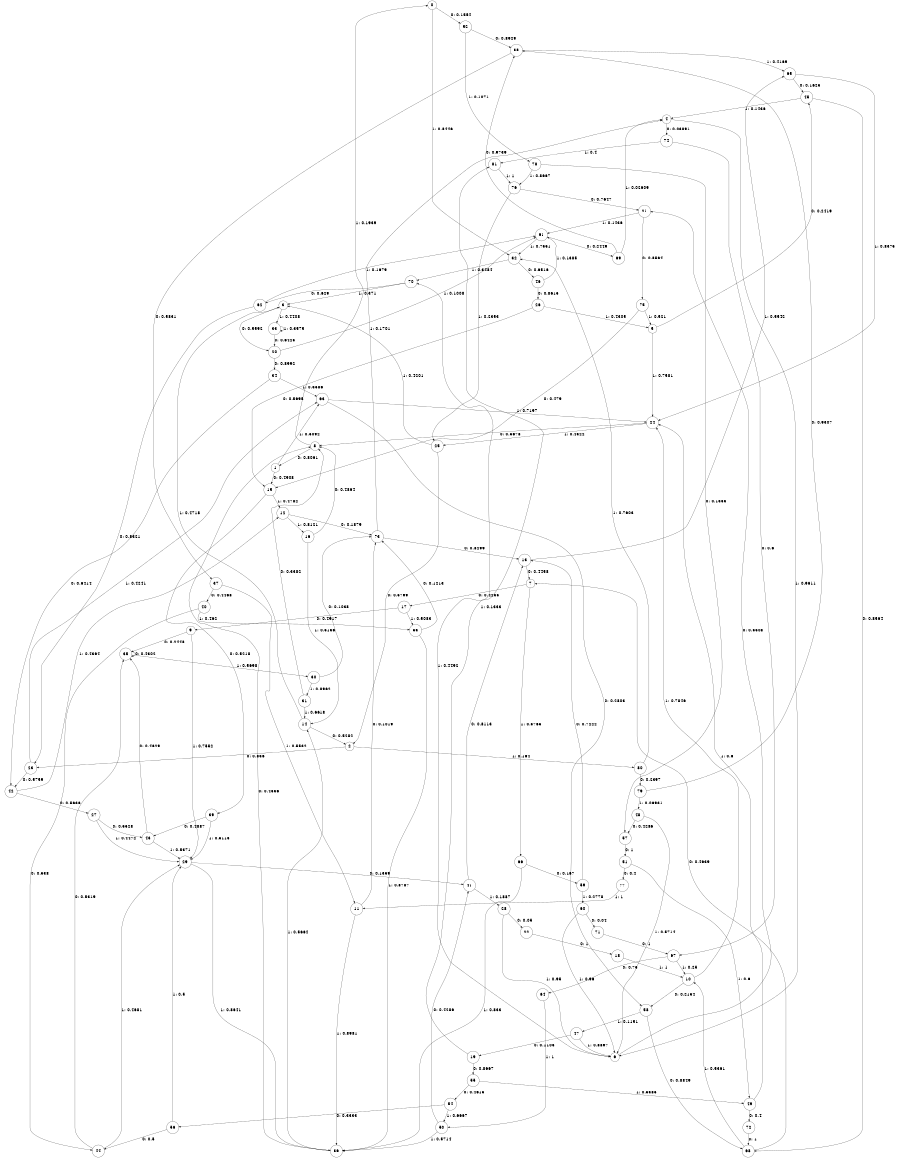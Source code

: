 digraph "ch10faceL10" {
size = "6,8.5";
ratio = "fill";
node [shape = circle];
node [fontsize = 24];
edge [fontsize = 24];
0 -> 52 [label = "0: 0.1554   "];
0 -> 32 [label = "1: 0.8446   "];
1 -> 15 [label = "0: 0.4908   "];
1 -> 63 [label = "1: 0.5092   "];
2 -> 23 [label = "0: 0.836    "];
2 -> 80 [label = "1: 0.164    "];
3 -> 20 [label = "0: 0.5592   "];
3 -> 33 [label = "1: 0.4408   "];
4 -> 74 [label = "0: 0.03891  "];
4 -> 6 [label = "1: 0.9611   "];
5 -> 45 [label = "0: 0.2419   "];
5 -> 24 [label = "1: 0.7581   "];
6 -> 21 [label = "0: 0.5508   "];
6 -> 70 [label = "1: 0.4492   "];
7 -> 17 [label = "0: 0.4235   "];
7 -> 66 [label = "1: 0.5765   "];
8 -> 1 [label = "0: 0.8061   "];
8 -> 0 [label = "1: 0.1939   "];
9 -> 35 [label = "0: 0.2448   "];
9 -> 29 [label = "1: 0.7552   "];
10 -> 58 [label = "0: 0.2154   "];
10 -> 24 [label = "1: 0.7846   "];
11 -> 73 [label = "0: 0.1019   "];
11 -> 36 [label = "1: 0.8981   "];
12 -> 73 [label = "0: 0.1879   "];
12 -> 16 [label = "1: 0.8121   "];
13 -> 7 [label = "0: 0.4458   "];
13 -> 65 [label = "1: 0.5542   "];
14 -> 2 [label = "0: 0.5282   "];
14 -> 3 [label = "1: 0.4718   "];
15 -> 39 [label = "0: 0.5218   "];
15 -> 12 [label = "1: 0.4782   "];
16 -> 8 [label = "0: 0.4864   "];
16 -> 14 [label = "1: 0.5136   "];
17 -> 9 [label = "0: 0.4917   "];
17 -> 53 [label = "1: 0.5083   "];
18 -> 10 [label = "1: 1        "];
19 -> 55 [label = "0: 0.8667   "];
19 -> 81 [label = "1: 0.1333   "];
20 -> 34 [label = "0: 0.8992   "];
20 -> 61 [label = "1: 0.1008   "];
21 -> 75 [label = "0: 0.8564   "];
21 -> 61 [label = "1: 0.1436   "];
22 -> 18 [label = "0: 1        "];
23 -> 42 [label = "0: 0.5759   "];
23 -> 63 [label = "1: 0.4241   "];
24 -> 8 [label = "0: 0.5678   "];
24 -> 25 [label = "1: 0.4322   "];
25 -> 2 [label = "0: 0.5799   "];
25 -> 3 [label = "1: 0.4201   "];
26 -> 15 [label = "0: 0.5695   "];
26 -> 5 [label = "1: 0.4305   "];
27 -> 43 [label = "0: 0.5528   "];
27 -> 29 [label = "1: 0.4472   "];
28 -> 22 [label = "0: 0.05     "];
28 -> 6 [label = "1: 0.95     "];
29 -> 41 [label = "0: 0.1359   "];
29 -> 36 [label = "1: 0.8641   "];
30 -> 73 [label = "0: 0.1038   "];
30 -> 31 [label = "1: 0.8962   "];
31 -> 8 [label = "0: 0.3382   "];
31 -> 14 [label = "1: 0.6618   "];
32 -> 46 [label = "0: 0.6516   "];
32 -> 70 [label = "1: 0.3484   "];
33 -> 20 [label = "0: 0.6425   "];
33 -> 33 [label = "1: 0.3575   "];
34 -> 42 [label = "0: 0.6414   "];
34 -> 63 [label = "1: 0.3586   "];
35 -> 35 [label = "0: 0.4302   "];
35 -> 30 [label = "1: 0.5698   "];
36 -> 8 [label = "0: 0.4336   "];
36 -> 14 [label = "1: 0.5664   "];
37 -> 40 [label = "0: 0.4468   "];
37 -> 11 [label = "1: 0.5532   "];
38 -> 37 [label = "0: 0.5831   "];
38 -> 65 [label = "1: 0.4169   "];
39 -> 43 [label = "0: 0.4887   "];
39 -> 29 [label = "1: 0.5113   "];
40 -> 44 [label = "0: 0.538    "];
40 -> 53 [label = "1: 0.462    "];
41 -> 13 [label = "0: 0.8113   "];
41 -> 28 [label = "1: 0.1887   "];
42 -> 27 [label = "0: 0.5636   "];
42 -> 12 [label = "1: 0.4364   "];
43 -> 35 [label = "0: 0.4629   "];
43 -> 29 [label = "1: 0.5371   "];
44 -> 35 [label = "0: 0.5319   "];
44 -> 29 [label = "1: 0.4681   "];
45 -> 68 [label = "0: 0.8564   "];
45 -> 4 [label = "1: 0.1436   "];
46 -> 26 [label = "0: 0.8615   "];
46 -> 61 [label = "1: 0.1385   "];
47 -> 19 [label = "0: 0.1103   "];
47 -> 6 [label = "1: 0.8897   "];
48 -> 57 [label = "0: 0.4286   "];
48 -> 6 [label = "1: 0.5714   "];
49 -> 72 [label = "0: 0.4      "];
49 -> 24 [label = "1: 0.6      "];
50 -> 41 [label = "0: 0.4286   "];
50 -> 36 [label = "1: 0.5714   "];
51 -> 77 [label = "0: 0.4      "];
51 -> 49 [label = "1: 0.6      "];
52 -> 38 [label = "0: 0.8929   "];
52 -> 78 [label = "1: 0.1071   "];
53 -> 73 [label = "0: 0.1213   "];
53 -> 36 [label = "1: 0.8787   "];
54 -> 56 [label = "0: 0.3333   "];
54 -> 50 [label = "1: 0.6667   "];
55 -> 54 [label = "0: 0.4615   "];
55 -> 49 [label = "1: 0.5385   "];
56 -> 44 [label = "0: 0.5      "];
56 -> 29 [label = "1: 0.5      "];
57 -> 51 [label = "0: 1        "];
58 -> 68 [label = "0: 0.8849   "];
58 -> 47 [label = "1: 0.1151   "];
59 -> 13 [label = "0: 0.7222   "];
59 -> 60 [label = "1: 0.2778   "];
60 -> 71 [label = "0: 0.04     "];
60 -> 6 [label = "1: 0.96     "];
61 -> 69 [label = "0: 0.2449   "];
61 -> 32 [label = "1: 0.7551   "];
62 -> 23 [label = "0: 0.8321   "];
62 -> 61 [label = "1: 0.1679   "];
63 -> 58 [label = "0: 0.2803   "];
63 -> 24 [label = "1: 0.7197   "];
64 -> 50 [label = "1: 1        "];
65 -> 45 [label = "0: 0.1625   "];
65 -> 24 [label = "1: 0.8375   "];
66 -> 59 [label = "0: 0.167    "];
66 -> 36 [label = "1: 0.833    "];
67 -> 64 [label = "0: 0.75     "];
67 -> 10 [label = "1: 0.25     "];
68 -> 7 [label = "0: 0.4639   "];
68 -> 10 [label = "1: 0.5361   "];
69 -> 38 [label = "0: 0.9739   "];
69 -> 4 [label = "1: 0.02609  "];
70 -> 62 [label = "0: 0.629    "];
70 -> 3 [label = "1: 0.371    "];
71 -> 67 [label = "0: 1        "];
72 -> 68 [label = "0: 1        "];
73 -> 13 [label = "0: 0.8299   "];
73 -> 4 [label = "1: 0.1701   "];
74 -> 67 [label = "0: 0.6      "];
74 -> 81 [label = "1: 0.4      "];
75 -> 15 [label = "0: 0.479    "];
75 -> 5 [label = "1: 0.521    "];
76 -> 21 [label = "0: 0.7647   "];
76 -> 25 [label = "1: 0.2353   "];
77 -> 11 [label = "1: 1        "];
78 -> 57 [label = "0: 0.1333   "];
78 -> 76 [label = "1: 0.8667   "];
79 -> 38 [label = "0: 0.9307   "];
79 -> 48 [label = "1: 0.06931  "];
80 -> 79 [label = "0: 0.2397   "];
80 -> 32 [label = "1: 0.7603   "];
81 -> 76 [label = "1: 1        "];
}